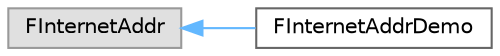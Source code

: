 digraph "Graphical Class Hierarchy"
{
 // INTERACTIVE_SVG=YES
 // LATEX_PDF_SIZE
  bgcolor="transparent";
  edge [fontname=Helvetica,fontsize=10,labelfontname=Helvetica,labelfontsize=10];
  node [fontname=Helvetica,fontsize=10,shape=box,height=0.2,width=0.4];
  rankdir="LR";
  Node0 [id="Node000000",label="FInternetAddr",height=0.2,width=0.4,color="grey60", fillcolor="#E0E0E0", style="filled",tooltip=" "];
  Node0 -> Node1 [id="edge4076_Node000000_Node000001",dir="back",color="steelblue1",style="solid",tooltip=" "];
  Node1 [id="Node000001",label="FInternetAddrDemo",height=0.2,width=0.4,color="grey40", fillcolor="white", style="filled",URL="$dc/d6b/classFInternetAddrDemo.html",tooltip=" "];
}
